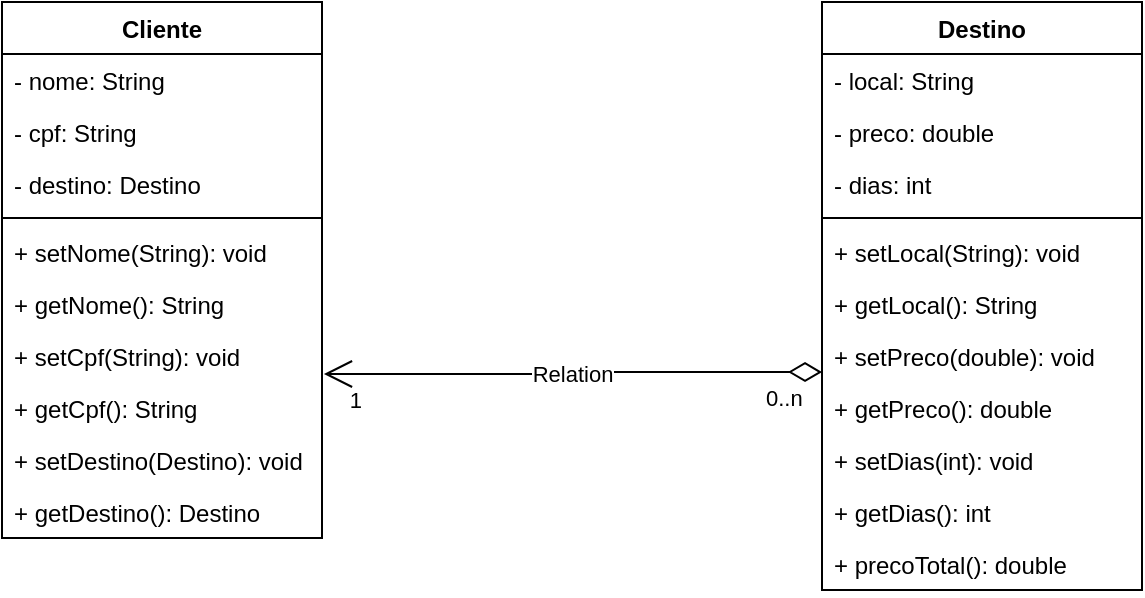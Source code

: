 <mxfile version="15.6.1" type="device"><diagram id="vjIFDmbrOjFFcOB2rK0P" name="Page-1"><mxGraphModel dx="868" dy="450" grid="1" gridSize="10" guides="1" tooltips="1" connect="1" arrows="1" fold="1" page="1" pageScale="1" pageWidth="827" pageHeight="1169" math="0" shadow="0"><root><mxCell id="0"/><mxCell id="1" parent="0"/><mxCell id="6rPQf3maewa8kR5qcsbV-5" value="Cliente" style="swimlane;fontStyle=1;align=center;verticalAlign=top;childLayout=stackLayout;horizontal=1;startSize=26;horizontalStack=0;resizeParent=1;resizeParentMax=0;resizeLast=0;collapsible=1;marginBottom=0;" vertex="1" parent="1"><mxGeometry x="90" y="54" width="160" height="268" as="geometry"/></mxCell><mxCell id="6rPQf3maewa8kR5qcsbV-6" value="- nome: String&#10;" style="text;strokeColor=none;fillColor=none;align=left;verticalAlign=top;spacingLeft=4;spacingRight=4;overflow=hidden;rotatable=0;points=[[0,0.5],[1,0.5]];portConstraint=eastwest;" vertex="1" parent="6rPQf3maewa8kR5qcsbV-5"><mxGeometry y="26" width="160" height="26" as="geometry"/></mxCell><mxCell id="6rPQf3maewa8kR5qcsbV-9" value="- cpf: String&#10;" style="text;strokeColor=none;fillColor=none;align=left;verticalAlign=top;spacingLeft=4;spacingRight=4;overflow=hidden;rotatable=0;points=[[0,0.5],[1,0.5]];portConstraint=eastwest;" vertex="1" parent="6rPQf3maewa8kR5qcsbV-5"><mxGeometry y="52" width="160" height="26" as="geometry"/></mxCell><mxCell id="6rPQf3maewa8kR5qcsbV-10" value="- destino: Destino&#10;" style="text;strokeColor=none;fillColor=none;align=left;verticalAlign=top;spacingLeft=4;spacingRight=4;overflow=hidden;rotatable=0;points=[[0,0.5],[1,0.5]];portConstraint=eastwest;" vertex="1" parent="6rPQf3maewa8kR5qcsbV-5"><mxGeometry y="78" width="160" height="26" as="geometry"/></mxCell><mxCell id="6rPQf3maewa8kR5qcsbV-7" value="" style="line;strokeWidth=1;fillColor=none;align=left;verticalAlign=middle;spacingTop=-1;spacingLeft=3;spacingRight=3;rotatable=0;labelPosition=right;points=[];portConstraint=eastwest;" vertex="1" parent="6rPQf3maewa8kR5qcsbV-5"><mxGeometry y="104" width="160" height="8" as="geometry"/></mxCell><mxCell id="6rPQf3maewa8kR5qcsbV-8" value="+ setNome(String): void" style="text;strokeColor=none;fillColor=none;align=left;verticalAlign=top;spacingLeft=4;spacingRight=4;overflow=hidden;rotatable=0;points=[[0,0.5],[1,0.5]];portConstraint=eastwest;" vertex="1" parent="6rPQf3maewa8kR5qcsbV-5"><mxGeometry y="112" width="160" height="26" as="geometry"/></mxCell><mxCell id="6rPQf3maewa8kR5qcsbV-11" value="+ getNome(): String" style="text;strokeColor=none;fillColor=none;align=left;verticalAlign=top;spacingLeft=4;spacingRight=4;overflow=hidden;rotatable=0;points=[[0,0.5],[1,0.5]];portConstraint=eastwest;" vertex="1" parent="6rPQf3maewa8kR5qcsbV-5"><mxGeometry y="138" width="160" height="26" as="geometry"/></mxCell><mxCell id="6rPQf3maewa8kR5qcsbV-13" value="+ setCpf(String): void" style="text;strokeColor=none;fillColor=none;align=left;verticalAlign=top;spacingLeft=4;spacingRight=4;overflow=hidden;rotatable=0;points=[[0,0.5],[1,0.5]];portConstraint=eastwest;" vertex="1" parent="6rPQf3maewa8kR5qcsbV-5"><mxGeometry y="164" width="160" height="26" as="geometry"/></mxCell><mxCell id="6rPQf3maewa8kR5qcsbV-12" value="+ getCpf(): String" style="text;strokeColor=none;fillColor=none;align=left;verticalAlign=top;spacingLeft=4;spacingRight=4;overflow=hidden;rotatable=0;points=[[0,0.5],[1,0.5]];portConstraint=eastwest;" vertex="1" parent="6rPQf3maewa8kR5qcsbV-5"><mxGeometry y="190" width="160" height="26" as="geometry"/></mxCell><mxCell id="6rPQf3maewa8kR5qcsbV-14" value="+ setDestino(Destino): void" style="text;strokeColor=none;fillColor=none;align=left;verticalAlign=top;spacingLeft=4;spacingRight=4;overflow=hidden;rotatable=0;points=[[0,0.5],[1,0.5]];portConstraint=eastwest;" vertex="1" parent="6rPQf3maewa8kR5qcsbV-5"><mxGeometry y="216" width="160" height="26" as="geometry"/></mxCell><mxCell id="6rPQf3maewa8kR5qcsbV-15" value="+ getDestino(): Destino" style="text;strokeColor=none;fillColor=none;align=left;verticalAlign=top;spacingLeft=4;spacingRight=4;overflow=hidden;rotatable=0;points=[[0,0.5],[1,0.5]];portConstraint=eastwest;" vertex="1" parent="6rPQf3maewa8kR5qcsbV-5"><mxGeometry y="242" width="160" height="26" as="geometry"/></mxCell><mxCell id="6rPQf3maewa8kR5qcsbV-16" value="Destino" style="swimlane;fontStyle=1;align=center;verticalAlign=top;childLayout=stackLayout;horizontal=1;startSize=26;horizontalStack=0;resizeParent=1;resizeParentMax=0;resizeLast=0;collapsible=1;marginBottom=0;" vertex="1" parent="1"><mxGeometry x="500" y="54" width="160" height="294" as="geometry"/></mxCell><mxCell id="6rPQf3maewa8kR5qcsbV-17" value="- local: String&#10;" style="text;strokeColor=none;fillColor=none;align=left;verticalAlign=top;spacingLeft=4;spacingRight=4;overflow=hidden;rotatable=0;points=[[0,0.5],[1,0.5]];portConstraint=eastwest;" vertex="1" parent="6rPQf3maewa8kR5qcsbV-16"><mxGeometry y="26" width="160" height="26" as="geometry"/></mxCell><mxCell id="6rPQf3maewa8kR5qcsbV-18" value="- preco: double&#10;" style="text;strokeColor=none;fillColor=none;align=left;verticalAlign=top;spacingLeft=4;spacingRight=4;overflow=hidden;rotatable=0;points=[[0,0.5],[1,0.5]];portConstraint=eastwest;" vertex="1" parent="6rPQf3maewa8kR5qcsbV-16"><mxGeometry y="52" width="160" height="26" as="geometry"/></mxCell><mxCell id="6rPQf3maewa8kR5qcsbV-19" value="- dias: int&#10;" style="text;strokeColor=none;fillColor=none;align=left;verticalAlign=top;spacingLeft=4;spacingRight=4;overflow=hidden;rotatable=0;points=[[0,0.5],[1,0.5]];portConstraint=eastwest;" vertex="1" parent="6rPQf3maewa8kR5qcsbV-16"><mxGeometry y="78" width="160" height="26" as="geometry"/></mxCell><mxCell id="6rPQf3maewa8kR5qcsbV-20" value="" style="line;strokeWidth=1;fillColor=none;align=left;verticalAlign=middle;spacingTop=-1;spacingLeft=3;spacingRight=3;rotatable=0;labelPosition=right;points=[];portConstraint=eastwest;" vertex="1" parent="6rPQf3maewa8kR5qcsbV-16"><mxGeometry y="104" width="160" height="8" as="geometry"/></mxCell><mxCell id="6rPQf3maewa8kR5qcsbV-21" value="+ setLocal(String): void" style="text;strokeColor=none;fillColor=none;align=left;verticalAlign=top;spacingLeft=4;spacingRight=4;overflow=hidden;rotatable=0;points=[[0,0.5],[1,0.5]];portConstraint=eastwest;" vertex="1" parent="6rPQf3maewa8kR5qcsbV-16"><mxGeometry y="112" width="160" height="26" as="geometry"/></mxCell><mxCell id="6rPQf3maewa8kR5qcsbV-22" value="+ getLocal(): String" style="text;strokeColor=none;fillColor=none;align=left;verticalAlign=top;spacingLeft=4;spacingRight=4;overflow=hidden;rotatable=0;points=[[0,0.5],[1,0.5]];portConstraint=eastwest;" vertex="1" parent="6rPQf3maewa8kR5qcsbV-16"><mxGeometry y="138" width="160" height="26" as="geometry"/></mxCell><mxCell id="6rPQf3maewa8kR5qcsbV-23" value="+ setPreco(double): void" style="text;strokeColor=none;fillColor=none;align=left;verticalAlign=top;spacingLeft=4;spacingRight=4;overflow=hidden;rotatable=0;points=[[0,0.5],[1,0.5]];portConstraint=eastwest;" vertex="1" parent="6rPQf3maewa8kR5qcsbV-16"><mxGeometry y="164" width="160" height="26" as="geometry"/></mxCell><mxCell id="6rPQf3maewa8kR5qcsbV-24" value="+ getPreco(): double" style="text;strokeColor=none;fillColor=none;align=left;verticalAlign=top;spacingLeft=4;spacingRight=4;overflow=hidden;rotatable=0;points=[[0,0.5],[1,0.5]];portConstraint=eastwest;" vertex="1" parent="6rPQf3maewa8kR5qcsbV-16"><mxGeometry y="190" width="160" height="26" as="geometry"/></mxCell><mxCell id="6rPQf3maewa8kR5qcsbV-25" value="+ setDias(int): void" style="text;strokeColor=none;fillColor=none;align=left;verticalAlign=top;spacingLeft=4;spacingRight=4;overflow=hidden;rotatable=0;points=[[0,0.5],[1,0.5]];portConstraint=eastwest;" vertex="1" parent="6rPQf3maewa8kR5qcsbV-16"><mxGeometry y="216" width="160" height="26" as="geometry"/></mxCell><mxCell id="6rPQf3maewa8kR5qcsbV-26" value="+ getDias(): int" style="text;strokeColor=none;fillColor=none;align=left;verticalAlign=top;spacingLeft=4;spacingRight=4;overflow=hidden;rotatable=0;points=[[0,0.5],[1,0.5]];portConstraint=eastwest;" vertex="1" parent="6rPQf3maewa8kR5qcsbV-16"><mxGeometry y="242" width="160" height="26" as="geometry"/></mxCell><mxCell id="6rPQf3maewa8kR5qcsbV-27" value="+ precoTotal(): double" style="text;strokeColor=none;fillColor=none;align=left;verticalAlign=top;spacingLeft=4;spacingRight=4;overflow=hidden;rotatable=0;points=[[0,0.5],[1,0.5]];portConstraint=eastwest;" vertex="1" parent="6rPQf3maewa8kR5qcsbV-16"><mxGeometry y="268" width="160" height="26" as="geometry"/></mxCell><mxCell id="6rPQf3maewa8kR5qcsbV-28" value="Relation" style="endArrow=open;html=1;endSize=12;startArrow=diamondThin;startSize=14;startFill=0;edgeStyle=orthogonalEdgeStyle;rounded=0;entryX=1.006;entryY=0.846;entryDx=0;entryDy=0;entryPerimeter=0;exitX=0;exitY=0.808;exitDx=0;exitDy=0;exitPerimeter=0;" edge="1" parent="1" source="6rPQf3maewa8kR5qcsbV-23" target="6rPQf3maewa8kR5qcsbV-13"><mxGeometry x="0.008" relative="1" as="geometry"><mxPoint x="490" y="240" as="sourcePoint"/><mxPoint x="260" y="240" as="targetPoint"/><Array as="points"/><mxPoint as="offset"/></mxGeometry></mxCell><mxCell id="6rPQf3maewa8kR5qcsbV-29" value="0..n" style="edgeLabel;resizable=0;html=1;align=left;verticalAlign=top;" connectable="0" vertex="1" parent="6rPQf3maewa8kR5qcsbV-28"><mxGeometry x="-1" relative="1" as="geometry"><mxPoint x="-30" as="offset"/></mxGeometry></mxCell><mxCell id="6rPQf3maewa8kR5qcsbV-30" value="1" style="edgeLabel;resizable=0;html=1;align=right;verticalAlign=top;" connectable="0" vertex="1" parent="6rPQf3maewa8kR5qcsbV-28"><mxGeometry x="1" relative="1" as="geometry"><mxPoint x="19" as="offset"/></mxGeometry></mxCell></root></mxGraphModel></diagram></mxfile>